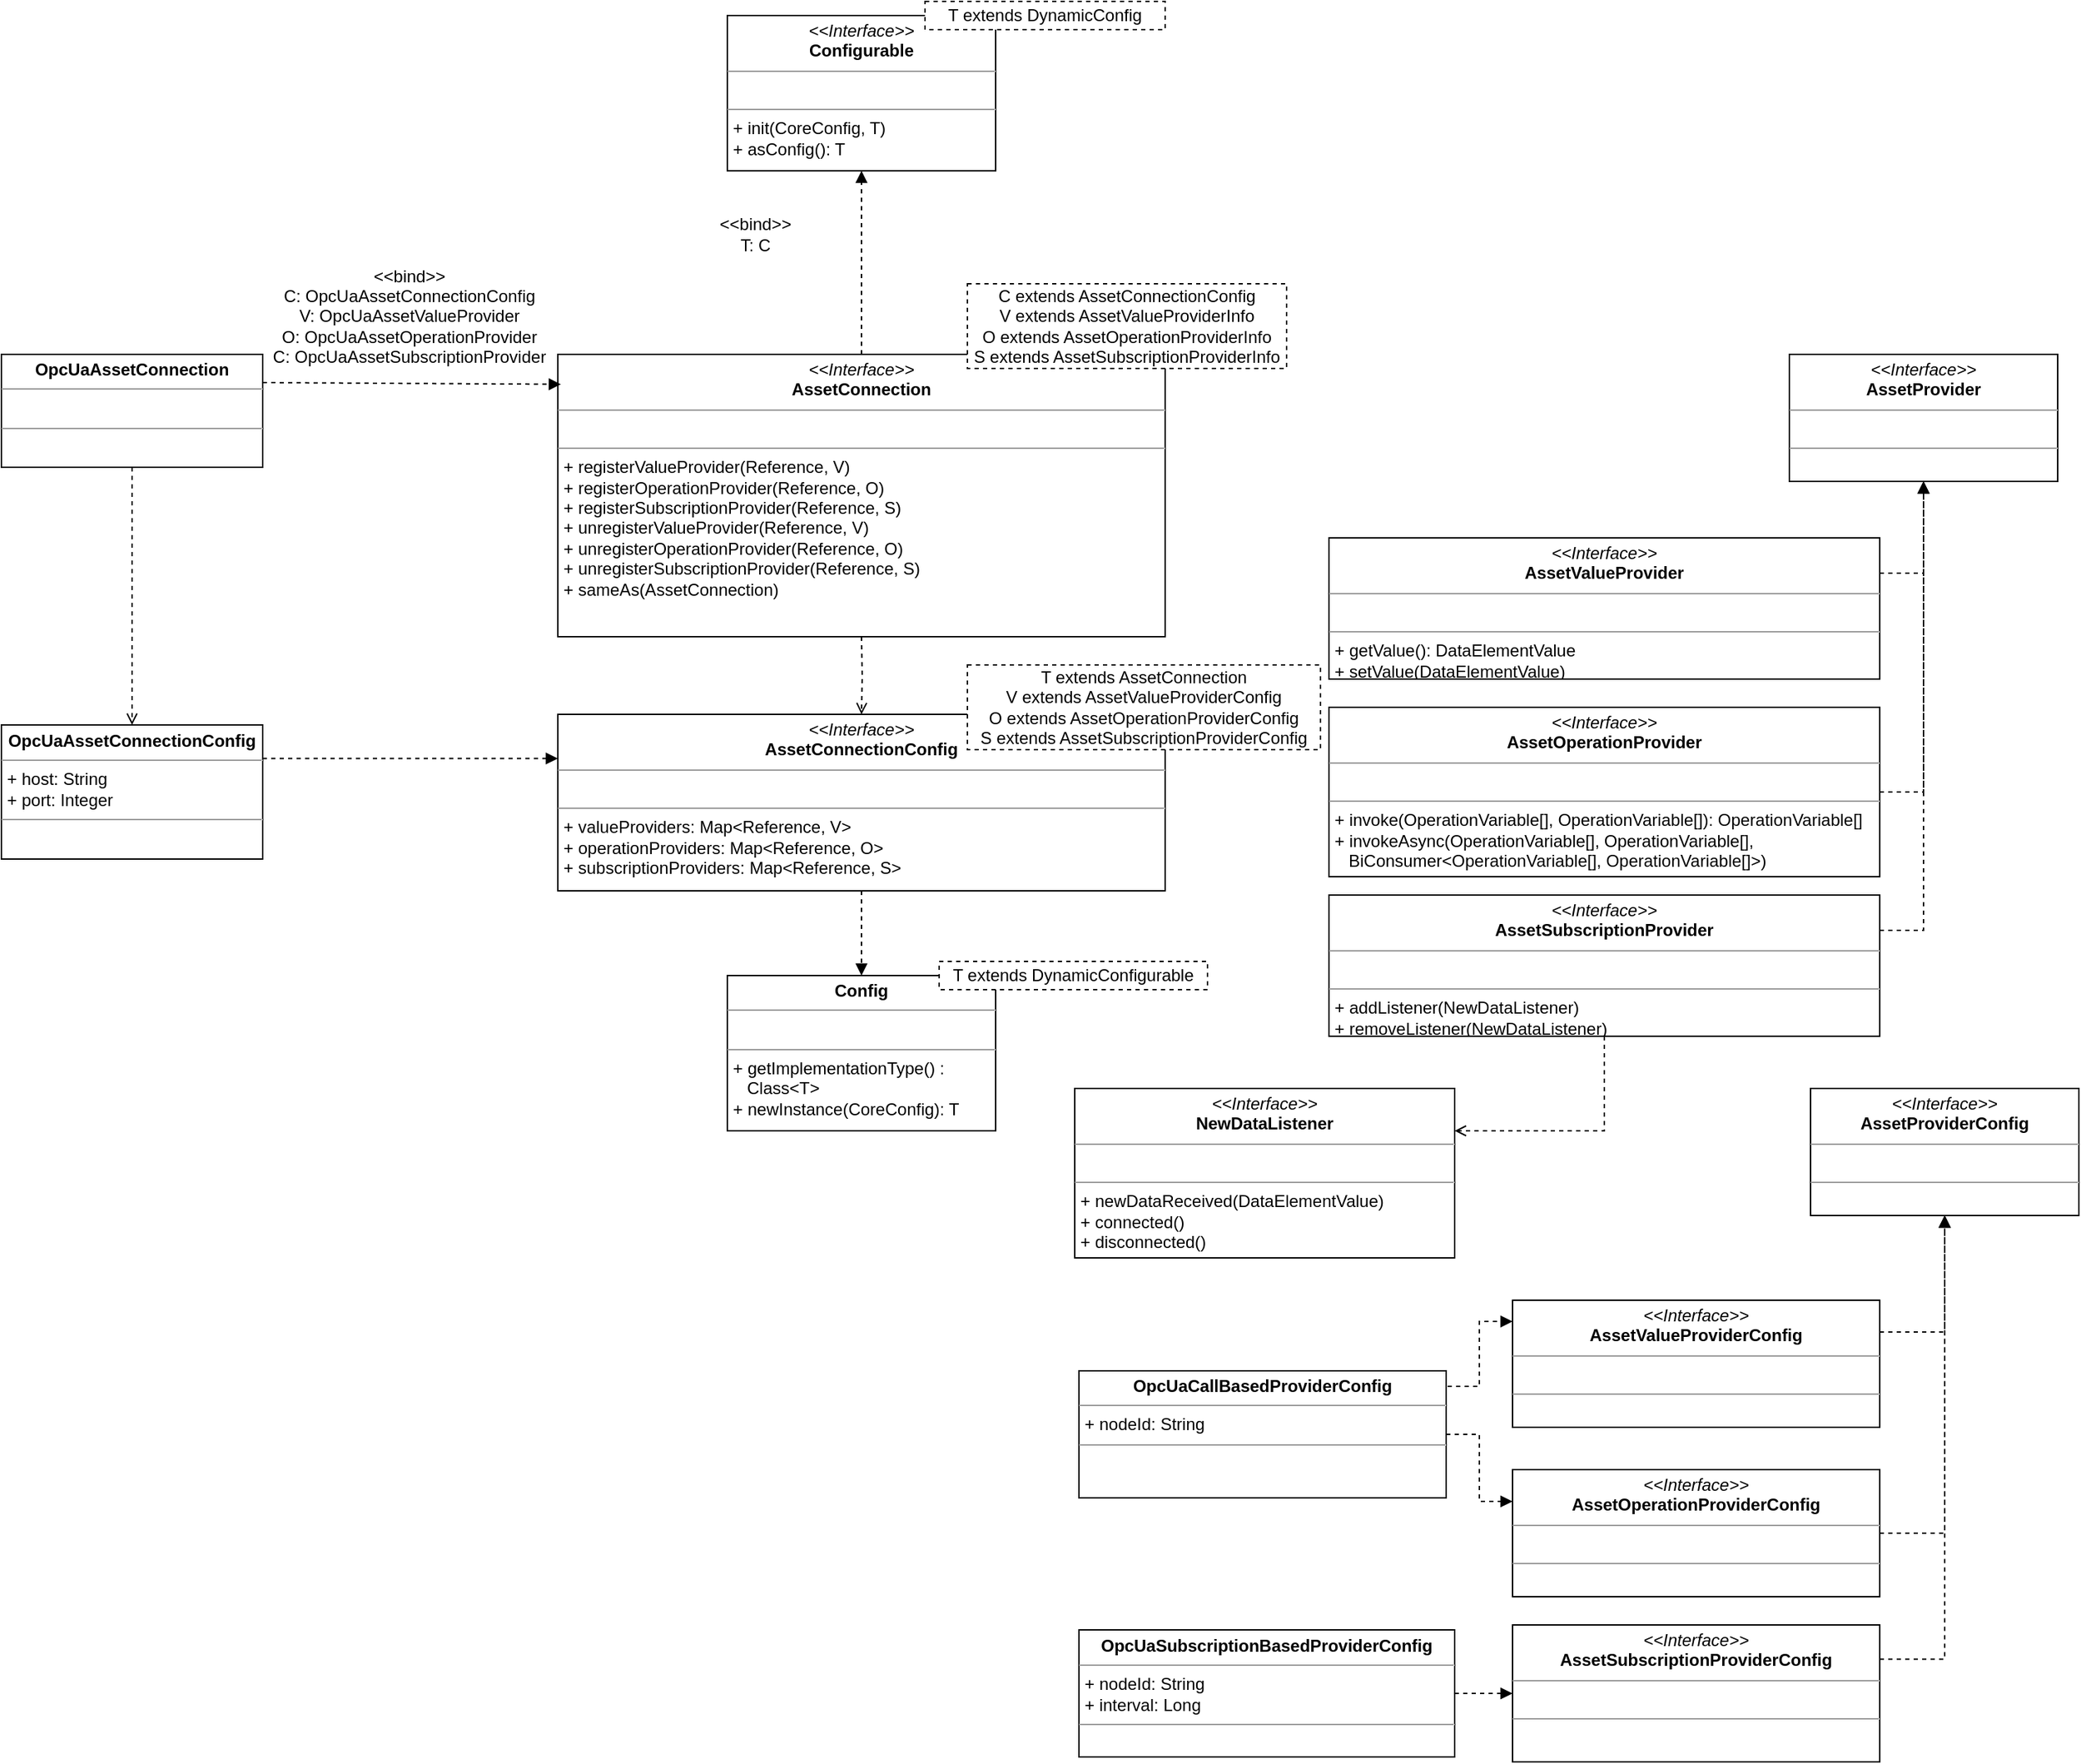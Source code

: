 <mxfile version="15.7.3" type="device"><diagram id="C5RBs43oDa-KdzZeNtuy" name="Page-1"><mxGraphModel dx="1422" dy="2034" grid="1" gridSize="10" guides="1" tooltips="1" connect="1" arrows="1" fold="1" page="1" pageScale="1" pageWidth="827" pageHeight="1169" math="0" shadow="0"><root><mxCell id="WIyWlLk6GJQsqaUBKTNV-0"/><mxCell id="WIyWlLk6GJQsqaUBKTNV-1" parent="WIyWlLk6GJQsqaUBKTNV-0"/><mxCell id="GSSeAUSeBSCvcuMGA1xl-1" value="&lt;p style=&quot;margin: 0px ; margin-top: 4px ; text-align: center&quot;&gt;&lt;i&gt;&amp;lt;&amp;lt;Interface&amp;gt;&amp;gt;&lt;/i&gt;&lt;br&gt;&lt;b&gt;AssetConnection&lt;/b&gt;&lt;/p&gt;&lt;hr size=&quot;1&quot;&gt;&lt;p style=&quot;margin: 0px ; margin-left: 4px&quot;&gt;&lt;br&gt;&lt;/p&gt;&lt;hr size=&quot;1&quot;&gt;&lt;p style=&quot;margin: 0px ; margin-left: 4px&quot;&gt;&lt;span&gt;+ registerValueProvider(Reference, V)&lt;/span&gt;&lt;br&gt;&lt;/p&gt;&lt;p style=&quot;margin: 0px 0px 0px 4px&quot;&gt;+ registerOperationProvider(Reference, O)&lt;/p&gt;&lt;p style=&quot;margin: 0px 0px 0px 4px&quot;&gt;+ registerSubscriptionProvider(Reference, S)&lt;/p&gt;&lt;p style=&quot;margin: 0px 0px 0px 4px&quot;&gt;+ unregisterValueProvider(Reference, V)&lt;/p&gt;&lt;p style=&quot;margin: 0px 0px 0px 4px&quot;&gt;+ unregisterOperationProvider(Reference, O)&lt;/p&gt;&lt;p style=&quot;margin: 0px 0px 0px 4px&quot;&gt;+ unregisterSubscriptionProvider(Reference, S)&lt;/p&gt;&lt;p style=&quot;margin: 0px 0px 0px 4px&quot;&gt;+ sameAs(AssetConnection)&lt;/p&gt;" style="verticalAlign=top;align=left;overflow=fill;fontSize=12;fontFamily=Helvetica;html=1;" parent="WIyWlLk6GJQsqaUBKTNV-1" vertex="1"><mxGeometry x="414" y="130" width="430" height="200" as="geometry"/></mxCell><mxCell id="GSSeAUSeBSCvcuMGA1xl-2" value="&lt;div&gt;C extends AssetConnectionConfig&lt;/div&gt;&lt;div&gt;V extends AssetValueProviderInfo&lt;/div&gt;&lt;div&gt;O extends AssetOperationProviderInfo&lt;/div&gt;&lt;div&gt;S extends AssetSubscriptionProviderInfo&lt;/div&gt;" style="rounded=0;whiteSpace=wrap;html=1;dashed=1;verticalAlign=middle;" parent="WIyWlLk6GJQsqaUBKTNV-1" vertex="1"><mxGeometry x="704" y="80" width="226" height="60" as="geometry"/></mxCell><mxCell id="GSSeAUSeBSCvcuMGA1xl-3" value="&lt;p style=&quot;margin: 0px ; margin-top: 4px ; text-align: center&quot;&gt;&lt;i&gt;&amp;lt;&amp;lt;Interface&amp;gt;&amp;gt;&lt;/i&gt;&lt;br&gt;&lt;b&gt;AssetProvider&lt;/b&gt;&lt;/p&gt;&lt;hr size=&quot;1&quot;&gt;&lt;p style=&quot;margin: 0px ; margin-left: 4px&quot;&gt;&lt;br&gt;&lt;/p&gt;&lt;hr size=&quot;1&quot;&gt;&lt;p style=&quot;margin: 0px ; margin-left: 4px&quot;&gt;&lt;br&gt;&lt;/p&gt;" style="verticalAlign=top;align=left;overflow=fill;fontSize=12;fontFamily=Helvetica;html=1;" parent="WIyWlLk6GJQsqaUBKTNV-1" vertex="1"><mxGeometry x="1286" y="130" width="190" height="90" as="geometry"/></mxCell><mxCell id="GSSeAUSeBSCvcuMGA1xl-8" value="" style="edgeStyle=orthogonalEdgeStyle;rounded=0;orthogonalLoop=1;jettySize=auto;html=1;entryX=0.5;entryY=1;entryDx=0;entryDy=0;exitX=1;exitY=0.25;exitDx=0;exitDy=0;strokeWidth=1;dashed=1;endArrow=block;endFill=1;" parent="WIyWlLk6GJQsqaUBKTNV-1" source="GSSeAUSeBSCvcuMGA1xl-4" target="GSSeAUSeBSCvcuMGA1xl-3" edge="1"><mxGeometry relative="1" as="geometry"/></mxCell><mxCell id="GSSeAUSeBSCvcuMGA1xl-4" value="&lt;p style=&quot;margin: 0px ; margin-top: 4px ; text-align: center&quot;&gt;&lt;i&gt;&amp;lt;&amp;lt;Interface&amp;gt;&amp;gt;&lt;/i&gt;&lt;br&gt;&lt;b&gt;AssetValueProvider&lt;/b&gt;&lt;/p&gt;&lt;hr size=&quot;1&quot;&gt;&lt;p style=&quot;margin: 0px ; margin-left: 4px&quot;&gt;&lt;br&gt;&lt;/p&gt;&lt;hr size=&quot;1&quot;&gt;&lt;p style=&quot;margin: 0px ; margin-left: 4px&quot;&gt;+ getValue(): DataElementValue&lt;/p&gt;&lt;p style=&quot;margin: 0px ; margin-left: 4px&quot;&gt;+ setValue(DataElementValue)&lt;/p&gt;" style="verticalAlign=top;align=left;overflow=fill;fontSize=12;fontFamily=Helvetica;html=1;" parent="WIyWlLk6GJQsqaUBKTNV-1" vertex="1"><mxGeometry x="960" y="260" width="390" height="100" as="geometry"/></mxCell><mxCell id="GSSeAUSeBSCvcuMGA1xl-5" value="&lt;p style=&quot;margin: 0px ; margin-top: 4px ; text-align: center&quot;&gt;&lt;i&gt;&amp;lt;&amp;lt;Interface&amp;gt;&amp;gt;&lt;/i&gt;&lt;br&gt;&lt;b&gt;AssetOperationProvider&lt;/b&gt;&lt;/p&gt;&lt;hr size=&quot;1&quot;&gt;&lt;p style=&quot;margin: 0px ; margin-left: 4px&quot;&gt;&lt;br&gt;&lt;/p&gt;&lt;hr size=&quot;1&quot;&gt;&lt;p style=&quot;margin: 0px ; margin-left: 4px&quot;&gt;+ invoke(OperationVariable[], OperationVariable[]): OperationVariable[]&lt;/p&gt;&lt;p style=&quot;margin: 0px ; margin-left: 4px&quot;&gt;+ invokeAsync(OperationVariable[],&amp;nbsp;OperationVariable[], &lt;br&gt;&amp;nbsp; &amp;nbsp;BiConsumer&amp;lt;OperationVariable[], OperationVariable[]&amp;gt;)&lt;/p&gt;" style="verticalAlign=top;align=left;overflow=fill;fontSize=12;fontFamily=Helvetica;html=1;" parent="WIyWlLk6GJQsqaUBKTNV-1" vertex="1"><mxGeometry x="960" y="380" width="390" height="120" as="geometry"/></mxCell><mxCell id="GSSeAUSeBSCvcuMGA1xl-6" value="&lt;p style=&quot;margin: 0px ; margin-top: 4px ; text-align: center&quot;&gt;&lt;i&gt;&amp;lt;&amp;lt;Interface&amp;gt;&amp;gt;&lt;/i&gt;&lt;br&gt;&lt;b&gt;AssetSubscriptionProvider&lt;/b&gt;&lt;/p&gt;&lt;hr size=&quot;1&quot;&gt;&lt;p style=&quot;margin: 0px ; margin-left: 4px&quot;&gt;&lt;br&gt;&lt;/p&gt;&lt;hr size=&quot;1&quot;&gt;&lt;p style=&quot;margin: 0px ; margin-left: 4px&quot;&gt;+ addListener(NewDataListener)&lt;/p&gt;&lt;p style=&quot;margin: 0px ; margin-left: 4px&quot;&gt;+ removeListener(NewDataListener)&lt;/p&gt;" style="verticalAlign=top;align=left;overflow=fill;fontSize=12;fontFamily=Helvetica;html=1;" parent="WIyWlLk6GJQsqaUBKTNV-1" vertex="1"><mxGeometry x="960" y="513" width="390" height="100" as="geometry"/></mxCell><mxCell id="GSSeAUSeBSCvcuMGA1xl-9" value="" style="edgeStyle=orthogonalEdgeStyle;rounded=0;orthogonalLoop=1;jettySize=auto;html=1;entryX=0.5;entryY=1;entryDx=0;entryDy=0;strokeWidth=1;dashed=1;exitX=1;exitY=0.5;exitDx=0;exitDy=0;endArrow=block;endFill=1;" parent="WIyWlLk6GJQsqaUBKTNV-1" source="GSSeAUSeBSCvcuMGA1xl-5" target="GSSeAUSeBSCvcuMGA1xl-3" edge="1"><mxGeometry relative="1" as="geometry"><mxPoint x="1394" y="480" as="sourcePoint"/><mxPoint x="1359" y="230" as="targetPoint"/></mxGeometry></mxCell><mxCell id="GSSeAUSeBSCvcuMGA1xl-10" value="" style="edgeStyle=orthogonalEdgeStyle;rounded=0;orthogonalLoop=1;jettySize=auto;html=1;entryX=0.5;entryY=1;entryDx=0;entryDy=0;exitX=1;exitY=0.25;exitDx=0;exitDy=0;strokeWidth=1;dashed=1;endArrow=block;endFill=1;jumpStyle=none;" parent="WIyWlLk6GJQsqaUBKTNV-1" source="GSSeAUSeBSCvcuMGA1xl-6" target="GSSeAUSeBSCvcuMGA1xl-3" edge="1"><mxGeometry relative="1" as="geometry"><mxPoint x="1304" y="305" as="sourcePoint"/><mxPoint x="1369" y="240" as="targetPoint"/></mxGeometry></mxCell><mxCell id="GSSeAUSeBSCvcuMGA1xl-11" value="&lt;p style=&quot;margin: 0px ; margin-top: 4px ; text-align: center&quot;&gt;&lt;i&gt;&amp;lt;&amp;lt;Interface&amp;gt;&amp;gt;&lt;/i&gt;&lt;br&gt;&lt;b&gt;NewDataListener&lt;/b&gt;&lt;/p&gt;&lt;hr size=&quot;1&quot;&gt;&lt;p style=&quot;margin: 0px ; margin-left: 4px&quot;&gt;&lt;br&gt;&lt;/p&gt;&lt;hr size=&quot;1&quot;&gt;&lt;p style=&quot;margin: 0px ; margin-left: 4px&quot;&gt;+ newDataReceived(DataElementValue)&lt;/p&gt;&lt;p style=&quot;margin: 0px ; margin-left: 4px&quot;&gt;+ connected()&lt;/p&gt;&lt;p style=&quot;margin: 0px ; margin-left: 4px&quot;&gt;+ disconnected()&lt;/p&gt;" style="verticalAlign=top;align=left;overflow=fill;fontSize=12;fontFamily=Helvetica;html=1;" parent="WIyWlLk6GJQsqaUBKTNV-1" vertex="1"><mxGeometry x="780" y="650" width="269" height="120" as="geometry"/></mxCell><mxCell id="GSSeAUSeBSCvcuMGA1xl-12" value="" style="edgeStyle=orthogonalEdgeStyle;rounded=0;orthogonalLoop=1;jettySize=auto;html=1;entryX=1;entryY=0.25;entryDx=0;entryDy=0;strokeWidth=1;dashed=1;endArrow=open;endFill=0;" parent="WIyWlLk6GJQsqaUBKTNV-1" source="GSSeAUSeBSCvcuMGA1xl-6" target="GSSeAUSeBSCvcuMGA1xl-11" edge="1"><mxGeometry relative="1" as="geometry"><mxPoint x="1294" y="295" as="sourcePoint"/><mxPoint x="1359" y="230" as="targetPoint"/></mxGeometry></mxCell><mxCell id="GSSeAUSeBSCvcuMGA1xl-13" value="&lt;p style=&quot;margin: 0px ; margin-top: 4px ; text-align: center&quot;&gt;&lt;i&gt;&amp;lt;&amp;lt;Interface&amp;gt;&amp;gt;&lt;/i&gt;&lt;br&gt;&lt;b&gt;AssetConnectionConfig&lt;/b&gt;&lt;/p&gt;&lt;hr size=&quot;1&quot;&gt;&lt;p style=&quot;margin: 0px ; margin-left: 4px&quot;&gt;&lt;br&gt;&lt;/p&gt;&lt;hr size=&quot;1&quot;&gt;&lt;p style=&quot;margin: 0px ; margin-left: 4px&quot;&gt;+ valueProviders: Map&amp;lt;Reference, V&amp;gt;&lt;br&gt;&lt;/p&gt;&lt;p style=&quot;margin: 0px ; margin-left: 4px&quot;&gt;+ operationProviders: Map&amp;lt;Reference, O&amp;gt;&lt;br&gt;&lt;/p&gt;&lt;p style=&quot;margin: 0px ; margin-left: 4px&quot;&gt;+ subscriptionProviders: Map&amp;lt;Reference, S&amp;gt;&lt;br&gt;&lt;/p&gt;" style="verticalAlign=top;align=left;overflow=fill;fontSize=12;fontFamily=Helvetica;html=1;" parent="WIyWlLk6GJQsqaUBKTNV-1" vertex="1"><mxGeometry x="414" y="385" width="430" height="125" as="geometry"/></mxCell><mxCell id="GSSeAUSeBSCvcuMGA1xl-14" value="&lt;div&gt;T extends AssetConnection&lt;/div&gt;&lt;div&gt;&lt;span&gt;V extends AssetValueProviderConfig&lt;/span&gt;&lt;br&gt;&lt;/div&gt;&lt;div&gt;O extends AssetOperationProviderConfig&lt;/div&gt;&lt;div&gt;S extends AssetSubscriptionProviderConfig&lt;/div&gt;" style="rounded=0;whiteSpace=wrap;html=1;dashed=1;verticalAlign=middle;" parent="WIyWlLk6GJQsqaUBKTNV-1" vertex="1"><mxGeometry x="704" y="350" width="250" height="60" as="geometry"/></mxCell><mxCell id="qxvsWSA9sAees9rZYYur-2" value="" style="edgeStyle=orthogonalEdgeStyle;rounded=0;orthogonalLoop=1;jettySize=auto;html=1;entryX=0.5;entryY=0;entryDx=0;entryDy=0;strokeWidth=1;dashed=1;endArrow=open;endFill=0;" parent="WIyWlLk6GJQsqaUBKTNV-1" target="GSSeAUSeBSCvcuMGA1xl-13" edge="1"><mxGeometry relative="1" as="geometry"><mxPoint x="629" y="330" as="sourcePoint"/><mxPoint x="1134" y="230" as="targetPoint"/></mxGeometry></mxCell><mxCell id="qxvsWSA9sAees9rZYYur-3" value="&lt;p style=&quot;margin: 0px ; margin-top: 4px ; text-align: center&quot;&gt;&lt;b&gt;Config&lt;/b&gt;&lt;/p&gt;&lt;hr size=&quot;1&quot;&gt;&lt;p style=&quot;margin: 0px ; margin-left: 4px&quot;&gt;&lt;br&gt;&lt;/p&gt;&lt;hr size=&quot;1&quot;&gt;&lt;p style=&quot;margin: 0px ; margin-left: 4px&quot;&gt;+ getImplementationType() : &lt;br&gt;&amp;nbsp; &amp;nbsp;Class&amp;lt;T&amp;gt;&lt;/p&gt;&lt;p style=&quot;margin: 0px ; margin-left: 4px&quot;&gt;+ newInstance(CoreConfig): T&lt;/p&gt;" style="verticalAlign=top;align=left;overflow=fill;fontSize=12;fontFamily=Helvetica;html=1;" parent="WIyWlLk6GJQsqaUBKTNV-1" vertex="1"><mxGeometry x="534" y="570" width="190" height="110" as="geometry"/></mxCell><mxCell id="qxvsWSA9sAees9rZYYur-4" value="&lt;p style=&quot;margin: 0px ; margin-top: 4px ; text-align: center&quot;&gt;&lt;i&gt;&amp;lt;&amp;lt;Interface&amp;gt;&amp;gt;&lt;/i&gt;&lt;br&gt;&lt;b&gt;AssetProviderConfig&lt;/b&gt;&lt;/p&gt;&lt;hr size=&quot;1&quot;&gt;&lt;p style=&quot;margin: 0px ; margin-left: 4px&quot;&gt;&lt;br&gt;&lt;/p&gt;&lt;hr size=&quot;1&quot;&gt;&lt;p style=&quot;margin: 0px ; margin-left: 4px&quot;&gt;&lt;br&gt;&lt;/p&gt;" style="verticalAlign=top;align=left;overflow=fill;fontSize=12;fontFamily=Helvetica;html=1;" parent="WIyWlLk6GJQsqaUBKTNV-1" vertex="1"><mxGeometry x="1301" y="650" width="190" height="90" as="geometry"/></mxCell><mxCell id="qxvsWSA9sAees9rZYYur-5" value="" style="edgeStyle=orthogonalEdgeStyle;rounded=0;orthogonalLoop=1;jettySize=auto;html=1;entryX=0.5;entryY=1;entryDx=0;entryDy=0;exitX=1;exitY=0.25;exitDx=0;exitDy=0;strokeWidth=1;dashed=1;endArrow=block;endFill=1;" parent="WIyWlLk6GJQsqaUBKTNV-1" source="qxvsWSA9sAees9rZYYur-6" target="qxvsWSA9sAees9rZYYur-4" edge="1"><mxGeometry relative="1" as="geometry"/></mxCell><mxCell id="qxvsWSA9sAees9rZYYur-6" value="&lt;p style=&quot;margin: 0px ; margin-top: 4px ; text-align: center&quot;&gt;&lt;i&gt;&amp;lt;&amp;lt;Interface&amp;gt;&amp;gt;&lt;/i&gt;&lt;br&gt;&lt;b&gt;AssetValueProviderConfig&lt;/b&gt;&lt;/p&gt;&lt;hr size=&quot;1&quot;&gt;&lt;p style=&quot;margin: 0px ; margin-left: 4px&quot;&gt;&lt;br&gt;&lt;/p&gt;&lt;hr size=&quot;1&quot;&gt;&lt;p style=&quot;margin: 0px ; margin-left: 4px&quot;&gt;&lt;br&gt;&lt;/p&gt;" style="verticalAlign=top;align=left;overflow=fill;fontSize=12;fontFamily=Helvetica;html=1;" parent="WIyWlLk6GJQsqaUBKTNV-1" vertex="1"><mxGeometry x="1090" y="800" width="260" height="90" as="geometry"/></mxCell><mxCell id="qxvsWSA9sAees9rZYYur-7" value="&lt;p style=&quot;margin: 0px ; margin-top: 4px ; text-align: center&quot;&gt;&lt;i&gt;&amp;lt;&amp;lt;Interface&amp;gt;&amp;gt;&lt;/i&gt;&lt;br&gt;&lt;b&gt;AssetOperationProviderConfig&lt;/b&gt;&lt;/p&gt;&lt;hr size=&quot;1&quot;&gt;&lt;p style=&quot;margin: 0px ; margin-left: 4px&quot;&gt;&lt;br&gt;&lt;/p&gt;&lt;hr size=&quot;1&quot;&gt;&lt;p style=&quot;margin: 0px ; margin-left: 4px&quot;&gt;&lt;br&gt;&lt;/p&gt;" style="verticalAlign=top;align=left;overflow=fill;fontSize=12;fontFamily=Helvetica;html=1;" parent="WIyWlLk6GJQsqaUBKTNV-1" vertex="1"><mxGeometry x="1090" y="920" width="260" height="90" as="geometry"/></mxCell><mxCell id="qxvsWSA9sAees9rZYYur-8" value="&lt;p style=&quot;margin: 0px ; margin-top: 4px ; text-align: center&quot;&gt;&lt;i&gt;&amp;lt;&amp;lt;Interface&amp;gt;&amp;gt;&lt;/i&gt;&lt;br&gt;&lt;b&gt;AssetSubscriptionProviderConfig&lt;/b&gt;&lt;/p&gt;&lt;hr size=&quot;1&quot;&gt;&lt;p style=&quot;margin: 0px ; margin-left: 4px&quot;&gt;&lt;br&gt;&lt;/p&gt;&lt;hr size=&quot;1&quot;&gt;&lt;p style=&quot;margin: 0px ; margin-left: 4px&quot;&gt;&lt;br&gt;&lt;/p&gt;" style="verticalAlign=top;align=left;overflow=fill;fontSize=12;fontFamily=Helvetica;html=1;" parent="WIyWlLk6GJQsqaUBKTNV-1" vertex="1"><mxGeometry x="1090" y="1030" width="260" height="97" as="geometry"/></mxCell><mxCell id="qxvsWSA9sAees9rZYYur-9" value="" style="edgeStyle=orthogonalEdgeStyle;rounded=0;orthogonalLoop=1;jettySize=auto;html=1;entryX=0.5;entryY=1;entryDx=0;entryDy=0;strokeWidth=1;dashed=1;exitX=1;exitY=0.5;exitDx=0;exitDy=0;endArrow=block;endFill=1;" parent="WIyWlLk6GJQsqaUBKTNV-1" source="qxvsWSA9sAees9rZYYur-7" target="qxvsWSA9sAees9rZYYur-4" edge="1"><mxGeometry relative="1" as="geometry"><mxPoint x="1374" y="990" as="sourcePoint"/><mxPoint x="1339" y="740" as="targetPoint"/></mxGeometry></mxCell><mxCell id="qxvsWSA9sAees9rZYYur-10" value="" style="edgeStyle=orthogonalEdgeStyle;rounded=0;orthogonalLoop=1;jettySize=auto;html=1;entryX=0.5;entryY=1;entryDx=0;entryDy=0;exitX=1;exitY=0.25;exitDx=0;exitDy=0;strokeWidth=1;dashed=1;endArrow=block;endFill=1;jumpStyle=none;" parent="WIyWlLk6GJQsqaUBKTNV-1" source="qxvsWSA9sAees9rZYYur-8" target="qxvsWSA9sAees9rZYYur-4" edge="1"><mxGeometry relative="1" as="geometry"><mxPoint x="1284" y="815" as="sourcePoint"/><mxPoint x="1349" y="750" as="targetPoint"/></mxGeometry></mxCell><mxCell id="qxvsWSA9sAees9rZYYur-11" value="&lt;p style=&quot;margin: 0px ; margin-top: 4px ; text-align: center&quot;&gt;&lt;i&gt;&amp;lt;&amp;lt;Interface&amp;gt;&amp;gt;&lt;/i&gt;&lt;br&gt;&lt;b&gt;Configurable&lt;/b&gt;&lt;/p&gt;&lt;hr size=&quot;1&quot;&gt;&lt;p style=&quot;margin: 0px ; margin-left: 4px&quot;&gt;&lt;br&gt;&lt;/p&gt;&lt;hr size=&quot;1&quot;&gt;&lt;p style=&quot;margin: 0px ; margin-left: 4px&quot;&gt;+ init(CoreConfig, T)&lt;br&gt;&lt;/p&gt;&lt;p style=&quot;margin: 0px ; margin-left: 4px&quot;&gt;+ asConfig(): T&lt;/p&gt;&lt;p style=&quot;margin: 0px 0px 0px 4px&quot;&gt;&lt;br&gt;&lt;/p&gt;" style="verticalAlign=top;align=left;overflow=fill;fontSize=12;fontFamily=Helvetica;html=1;" parent="WIyWlLk6GJQsqaUBKTNV-1" vertex="1"><mxGeometry x="534" y="-110" width="190" height="110" as="geometry"/></mxCell><mxCell id="qxvsWSA9sAees9rZYYur-12" value="&lt;div&gt;T extends DynamicConfig&lt;/div&gt;" style="rounded=0;whiteSpace=wrap;html=1;dashed=1;verticalAlign=middle;" parent="WIyWlLk6GJQsqaUBKTNV-1" vertex="1"><mxGeometry x="674" y="-120" width="170" height="20" as="geometry"/></mxCell><mxCell id="qxvsWSA9sAees9rZYYur-13" value="" style="rounded=0;orthogonalLoop=1;jettySize=auto;html=1;exitX=0.5;exitY=0;exitDx=0;exitDy=0;strokeWidth=1;dashed=1;endArrow=block;endFill=1;" parent="WIyWlLk6GJQsqaUBKTNV-1" source="GSSeAUSeBSCvcuMGA1xl-1" target="qxvsWSA9sAees9rZYYur-11" edge="1"><mxGeometry relative="1" as="geometry"><mxPoint x="1294" y="295" as="sourcePoint"/><mxPoint x="1359" y="230" as="targetPoint"/></mxGeometry></mxCell><mxCell id="qxvsWSA9sAees9rZYYur-14" value="&amp;lt;&amp;lt;bind&amp;gt;&amp;gt;&lt;br&gt;T: C" style="text;html=1;strokeColor=none;fillColor=none;align=center;verticalAlign=middle;whiteSpace=wrap;rounded=0;" parent="WIyWlLk6GJQsqaUBKTNV-1" vertex="1"><mxGeometry x="524" y="30" width="60" height="30" as="geometry"/></mxCell><mxCell id="qxvsWSA9sAees9rZYYur-15" value="&lt;div&gt;T extends DynamicConfigurable&lt;/div&gt;" style="rounded=0;whiteSpace=wrap;html=1;dashed=1;verticalAlign=middle;" parent="WIyWlLk6GJQsqaUBKTNV-1" vertex="1"><mxGeometry x="684" y="560" width="190" height="20" as="geometry"/></mxCell><mxCell id="qxvsWSA9sAees9rZYYur-16" value="" style="rounded=0;orthogonalLoop=1;jettySize=auto;html=1;exitX=0.5;exitY=1;exitDx=0;exitDy=0;strokeWidth=1;dashed=1;endArrow=block;endFill=1;entryX=0.5;entryY=0;entryDx=0;entryDy=0;" parent="WIyWlLk6GJQsqaUBKTNV-1" source="GSSeAUSeBSCvcuMGA1xl-13" target="qxvsWSA9sAees9rZYYur-3" edge="1"><mxGeometry relative="1" as="geometry"><mxPoint x="639" y="140" as="sourcePoint"/><mxPoint x="639" y="10" as="targetPoint"/></mxGeometry></mxCell><mxCell id="qxvsWSA9sAees9rZYYur-17" value="&lt;p style=&quot;margin: 0px ; margin-top: 4px ; text-align: center&quot;&gt;&lt;b&gt;OpcUaAssetConnection&lt;/b&gt;&lt;/p&gt;&lt;hr size=&quot;1&quot;&gt;&lt;p style=&quot;margin: 0px ; margin-left: 4px&quot;&gt;&lt;br&gt;&lt;/p&gt;&lt;hr size=&quot;1&quot;&gt;&lt;p style=&quot;margin: 0px ; margin-left: 4px&quot;&gt;&lt;br&gt;&lt;/p&gt;" style="verticalAlign=top;align=left;overflow=fill;fontSize=12;fontFamily=Helvetica;html=1;" parent="WIyWlLk6GJQsqaUBKTNV-1" vertex="1"><mxGeometry x="20" y="130" width="185" height="80" as="geometry"/></mxCell><mxCell id="qxvsWSA9sAees9rZYYur-18" value="" style="rounded=0;orthogonalLoop=1;jettySize=auto;html=1;exitX=1;exitY=0.25;exitDx=0;exitDy=0;strokeWidth=1;dashed=1;endArrow=block;endFill=1;entryX=0.005;entryY=0.106;entryDx=0;entryDy=0;entryPerimeter=0;" parent="WIyWlLk6GJQsqaUBKTNV-1" source="qxvsWSA9sAees9rZYYur-17" target="GSSeAUSeBSCvcuMGA1xl-1" edge="1"><mxGeometry relative="1" as="geometry"><mxPoint x="639" y="140" as="sourcePoint"/><mxPoint x="639" y="10" as="targetPoint"/></mxGeometry></mxCell><mxCell id="qxvsWSA9sAees9rZYYur-19" value="&amp;lt;&amp;lt;bind&amp;gt;&amp;gt;&lt;br&gt;C: OpcUaAssetConnectionConfig&lt;br&gt;V: OpcUaAssetValueProvider&lt;br&gt;O: OpcUaAssetOperationProvider&lt;br&gt;C: OpcUaAssetSubscriptionProvider" style="text;html=1;strokeColor=none;fillColor=none;align=center;verticalAlign=middle;whiteSpace=wrap;rounded=0;" parent="WIyWlLk6GJQsqaUBKTNV-1" vertex="1"><mxGeometry x="204" y="65" width="210" height="75" as="geometry"/></mxCell><mxCell id="qxvsWSA9sAees9rZYYur-20" value="&lt;p style=&quot;margin: 0px ; margin-top: 4px ; text-align: center&quot;&gt;&lt;b&gt;OpcUaAssetConnectionConfig&lt;/b&gt;&lt;/p&gt;&lt;hr size=&quot;1&quot;&gt;&lt;p style=&quot;margin: 0px ; margin-left: 4px&quot;&gt;+ host: String&lt;/p&gt;&lt;p style=&quot;margin: 0px ; margin-left: 4px&quot;&gt;+ port: Integer&lt;/p&gt;&lt;hr size=&quot;1&quot;&gt;&lt;p style=&quot;margin: 0px ; margin-left: 4px&quot;&gt;&lt;br&gt;&lt;/p&gt;" style="verticalAlign=top;align=left;overflow=fill;fontSize=12;fontFamily=Helvetica;html=1;" parent="WIyWlLk6GJQsqaUBKTNV-1" vertex="1"><mxGeometry x="20" y="392.5" width="185" height="95" as="geometry"/></mxCell><mxCell id="qxvsWSA9sAees9rZYYur-21" value="" style="rounded=0;orthogonalLoop=1;jettySize=auto;html=1;exitX=1;exitY=0.25;exitDx=0;exitDy=0;strokeWidth=1;dashed=1;endArrow=block;endFill=1;entryX=0;entryY=0.25;entryDx=0;entryDy=0;" parent="WIyWlLk6GJQsqaUBKTNV-1" source="qxvsWSA9sAees9rZYYur-20" target="GSSeAUSeBSCvcuMGA1xl-13" edge="1"><mxGeometry relative="1" as="geometry"><mxPoint x="180" y="160" as="sourcePoint"/><mxPoint x="426.15" y="161.2" as="targetPoint"/></mxGeometry></mxCell><mxCell id="qxvsWSA9sAees9rZYYur-22" value="" style="edgeStyle=orthogonalEdgeStyle;rounded=0;orthogonalLoop=1;jettySize=auto;html=1;entryX=0.5;entryY=0;entryDx=0;entryDy=0;strokeWidth=1;dashed=1;endArrow=open;endFill=0;exitX=0.5;exitY=1;exitDx=0;exitDy=0;" parent="WIyWlLk6GJQsqaUBKTNV-1" source="qxvsWSA9sAees9rZYYur-17" target="qxvsWSA9sAees9rZYYur-20" edge="1"><mxGeometry relative="1" as="geometry"><mxPoint x="639" y="340" as="sourcePoint"/><mxPoint x="639" y="395" as="targetPoint"/></mxGeometry></mxCell><mxCell id="qxvsWSA9sAees9rZYYur-25" value="&lt;p style=&quot;margin: 0px ; margin-top: 4px ; text-align: center&quot;&gt;&lt;b&gt;OpcUaCallBasedProviderConfig&lt;/b&gt;&lt;br&gt;&lt;/p&gt;&lt;hr size=&quot;1&quot;&gt;&lt;p style=&quot;margin: 0px ; margin-left: 4px&quot;&gt;+ nodeId: String&lt;/p&gt;&lt;hr size=&quot;1&quot;&gt;&lt;p style=&quot;margin: 0px ; margin-left: 4px&quot;&gt;&lt;br&gt;&lt;/p&gt;" style="verticalAlign=top;align=left;overflow=fill;fontSize=12;fontFamily=Helvetica;html=1;" parent="WIyWlLk6GJQsqaUBKTNV-1" vertex="1"><mxGeometry x="783" y="850" width="260" height="90" as="geometry"/></mxCell><mxCell id="qxvsWSA9sAees9rZYYur-26" value="" style="edgeStyle=orthogonalEdgeStyle;rounded=0;orthogonalLoop=1;jettySize=auto;html=1;entryX=0;entryY=0.167;entryDx=0;entryDy=0;exitX=1.004;exitY=0.122;exitDx=0;exitDy=0;strokeWidth=1;dashed=1;endArrow=block;endFill=1;exitPerimeter=0;entryPerimeter=0;" parent="WIyWlLk6GJQsqaUBKTNV-1" source="qxvsWSA9sAees9rZYYur-25" target="qxvsWSA9sAees9rZYYur-6" edge="1"><mxGeometry relative="1" as="geometry"><mxPoint x="1274" y="832.5" as="sourcePoint"/><mxPoint x="1339" y="770" as="targetPoint"/></mxGeometry></mxCell><mxCell id="qxvsWSA9sAees9rZYYur-27" value="&lt;p style=&quot;margin: 0px ; margin-top: 4px ; text-align: center&quot;&gt;&lt;b&gt;OpcUaSubscriptionBasedProviderConfig&lt;/b&gt;&lt;br&gt;&lt;/p&gt;&lt;hr size=&quot;1&quot;&gt;&lt;p style=&quot;margin: 0px ; margin-left: 4px&quot;&gt;+ nodeId: String&lt;/p&gt;&lt;p style=&quot;margin: 0px ; margin-left: 4px&quot;&gt;+ interval: Long&lt;/p&gt;&lt;hr size=&quot;1&quot;&gt;&lt;p style=&quot;margin: 0px ; margin-left: 4px&quot;&gt;&lt;br&gt;&lt;/p&gt;" style="verticalAlign=top;align=left;overflow=fill;fontSize=12;fontFamily=Helvetica;html=1;" parent="WIyWlLk6GJQsqaUBKTNV-1" vertex="1"><mxGeometry x="783" y="1033.5" width="266" height="90" as="geometry"/></mxCell><mxCell id="qxvsWSA9sAees9rZYYur-28" value="" style="edgeStyle=orthogonalEdgeStyle;rounded=0;orthogonalLoop=1;jettySize=auto;html=1;entryX=0;entryY=0.25;entryDx=0;entryDy=0;strokeWidth=1;dashed=1;endArrow=block;endFill=1;exitX=1;exitY=0.5;exitDx=0;exitDy=0;" parent="WIyWlLk6GJQsqaUBKTNV-1" source="qxvsWSA9sAees9rZYYur-25" target="qxvsWSA9sAees9rZYYur-7" edge="1"><mxGeometry relative="1" as="geometry"><mxPoint x="845" y="811" as="sourcePoint"/><mxPoint x="1014" y="825.03" as="targetPoint"/></mxGeometry></mxCell><mxCell id="l3fkTYGQ-Re-2CMduoFE-0" value="" style="edgeStyle=orthogonalEdgeStyle;rounded=0;orthogonalLoop=1;jettySize=auto;html=1;entryX=0;entryY=0.5;entryDx=0;entryDy=0;strokeWidth=1;dashed=1;endArrow=block;endFill=1;exitX=1;exitY=0.5;exitDx=0;exitDy=0;" parent="WIyWlLk6GJQsqaUBKTNV-1" source="qxvsWSA9sAees9rZYYur-27" target="qxvsWSA9sAees9rZYYur-8" edge="1"><mxGeometry relative="1" as="geometry"><mxPoint x="804" y="905" as="sourcePoint"/><mxPoint x="1014" y="952.5" as="targetPoint"/></mxGeometry></mxCell></root></mxGraphModel></diagram></mxfile>